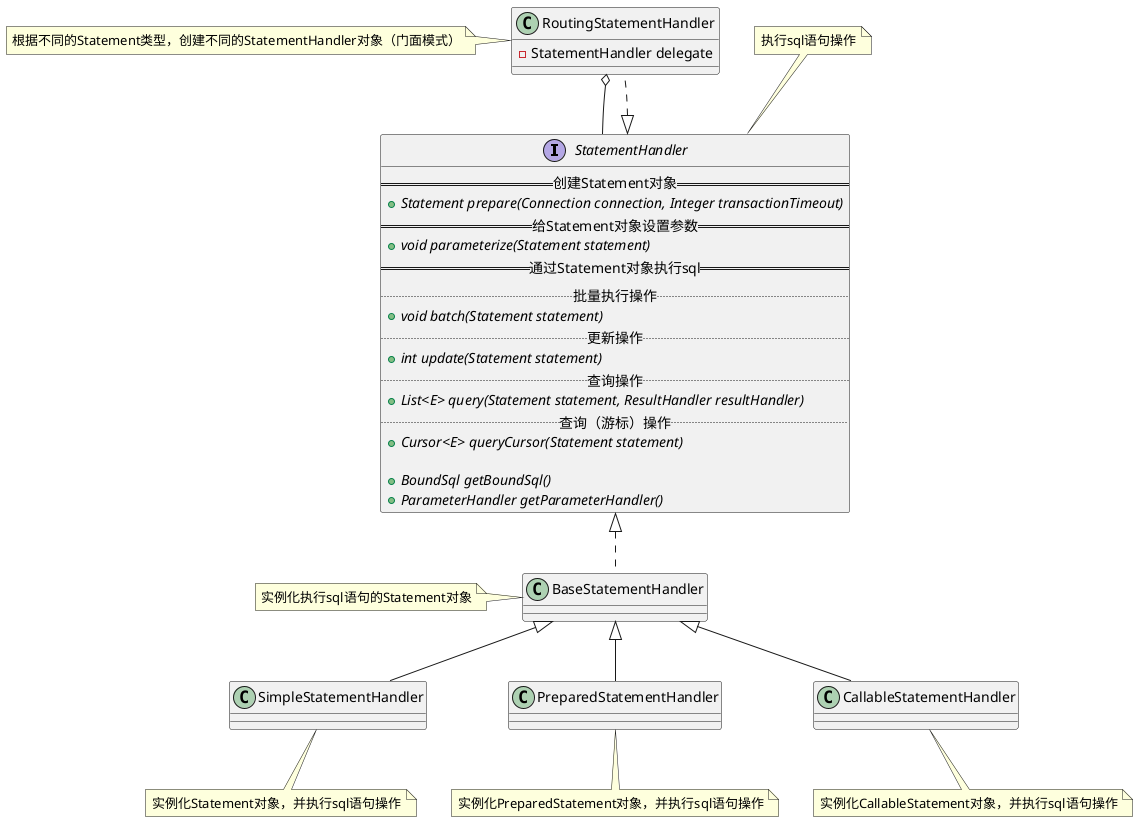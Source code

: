 @startuml

interface StatementHandler {
    ==创建Statement对象==
    + {abstract} Statement prepare(Connection connection, Integer transactionTimeout)
    ==给Statement对象设置参数==
    + {abstract} void parameterize(Statement statement)
    ==通过Statement对象执行sql==
    ..批量执行操作..
    + {abstract} void batch(Statement statement)
    ..更新操作..
    + {abstract} int update(Statement statement)
    ..查询操作..
    + {abstract} List<E> query(Statement statement, ResultHandler resultHandler)
    ..查询（游标）操作..
    + {abstract} Cursor<E> queryCursor(Statement statement)

    + {abstract} BoundSql getBoundSql()
    + {abstract} ParameterHandler getParameterHandler()
}

note top of StatementHandler
    执行sql语句操作
end note

''''''''''''''''''''''''''''''''''''''''''''''''''''''''''''
class RoutingStatementHandler implements StatementHandler {
    -StatementHandler delegate
}

RoutingStatementHandler o-- StatementHandler

note left of RoutingStatementHandler
    根据不同的Statement类型，创建不同的StatementHandler对象（门面模式）
end note

''''''''''''''''''''''''''''''''''''''''''''''''''''''''''''
class BaseStatementHandler implements StatementHandler

note left of BaseStatementHandler
    实例化执行sql语句的Statement对象
end note

''''''''''''''''''''''''''''''''''''''''''''''''''''''''''''
class SimpleStatementHandler extends BaseStatementHandler

note bottom of SimpleStatementHandler
    实例化Statement对象，并执行sql语句操作
end note

''''''''''''''''''''''''''''''''''''''''''''''''''''''''''''
class PreparedStatementHandler extends BaseStatementHandler

note bottom of PreparedStatementHandler
    实例化PreparedStatement对象，并执行sql语句操作
end note

''''''''''''''''''''''''''''''''''''''''''''''''''''''''''''
class CallableStatementHandler extends BaseStatementHandler

note bottom of CallableStatementHandler
    实例化CallableStatement对象，并执行sql语句操作
end note

@enduml